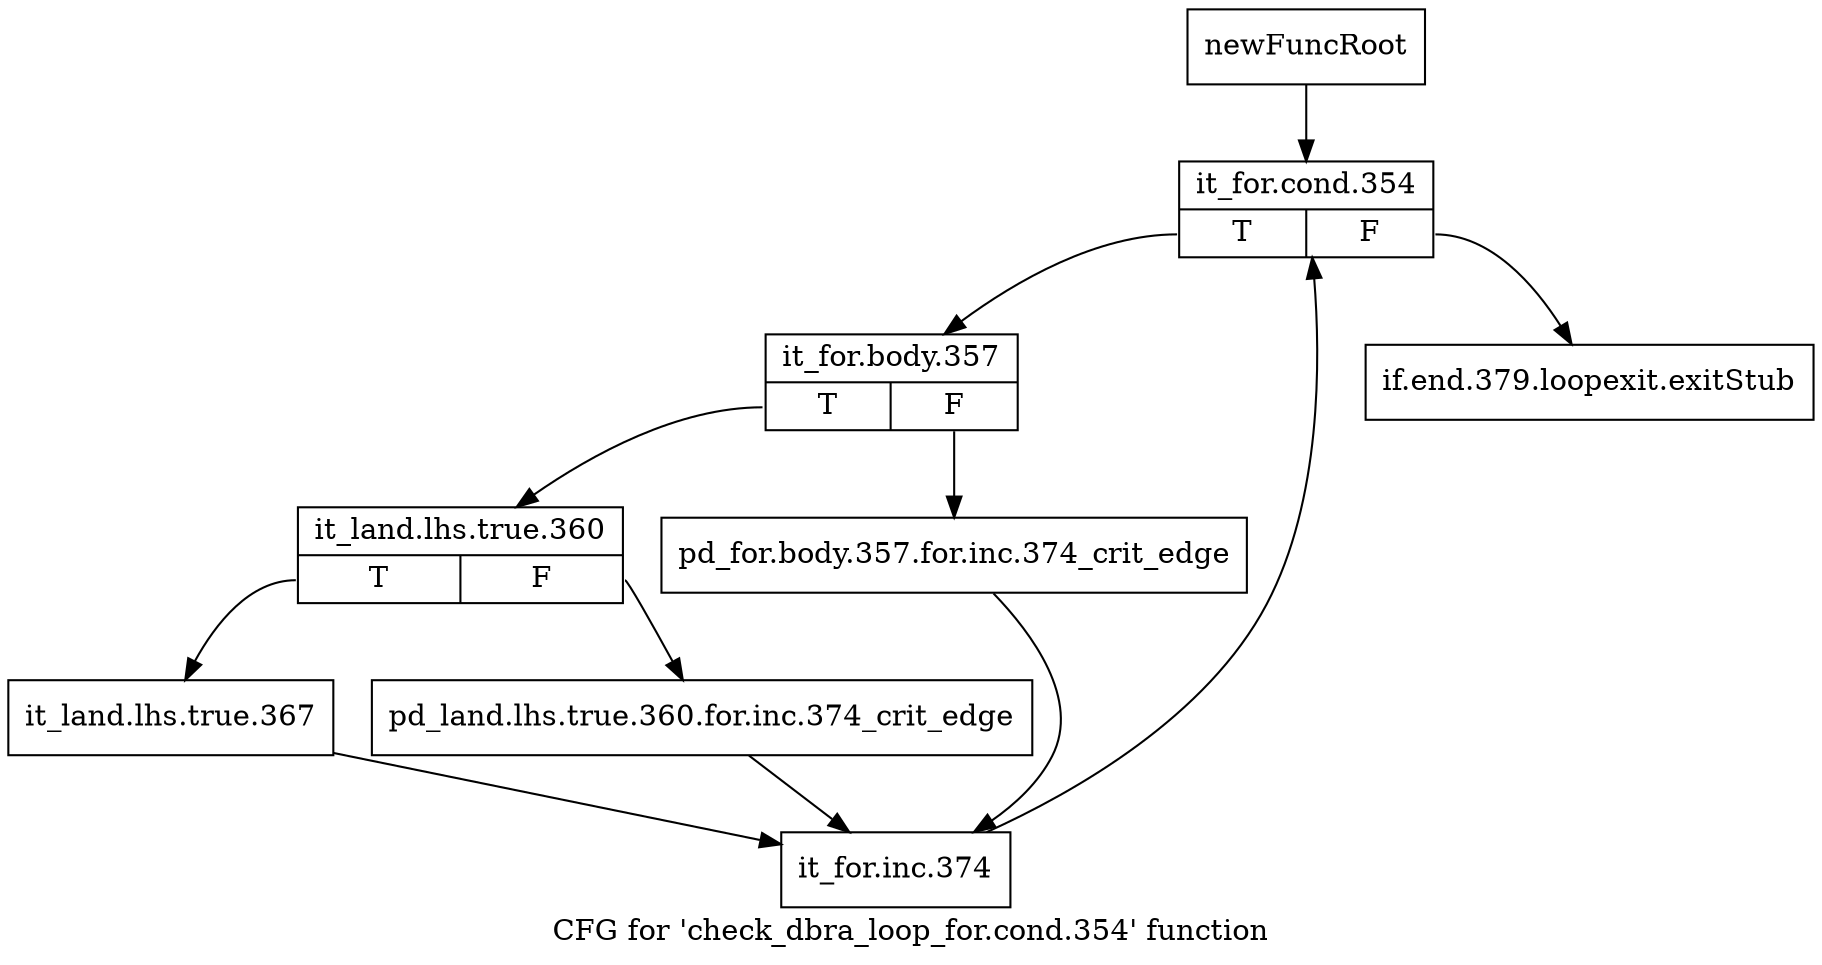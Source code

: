 digraph "CFG for 'check_dbra_loop_for.cond.354' function" {
	label="CFG for 'check_dbra_loop_for.cond.354' function";

	Node0xb63f280 [shape=record,label="{newFuncRoot}"];
	Node0xb63f280 -> Node0xb63f320;
	Node0xb63f2d0 [shape=record,label="{if.end.379.loopexit.exitStub}"];
	Node0xb63f320 [shape=record,label="{it_for.cond.354|{<s0>T|<s1>F}}"];
	Node0xb63f320:s0 -> Node0xb63f370;
	Node0xb63f320:s1 -> Node0xb63f2d0;
	Node0xb63f370 [shape=record,label="{it_for.body.357|{<s0>T|<s1>F}}"];
	Node0xb63f370:s0 -> Node0xb63f410;
	Node0xb63f370:s1 -> Node0xb63f3c0;
	Node0xb63f3c0 [shape=record,label="{pd_for.body.357.for.inc.374_crit_edge}"];
	Node0xb63f3c0 -> Node0xb63f500;
	Node0xb63f410 [shape=record,label="{it_land.lhs.true.360|{<s0>T|<s1>F}}"];
	Node0xb63f410:s0 -> Node0xb63f4b0;
	Node0xb63f410:s1 -> Node0xb63f460;
	Node0xb63f460 [shape=record,label="{pd_land.lhs.true.360.for.inc.374_crit_edge}"];
	Node0xb63f460 -> Node0xb63f500;
	Node0xb63f4b0 [shape=record,label="{it_land.lhs.true.367}"];
	Node0xb63f4b0 -> Node0xb63f500;
	Node0xb63f500 [shape=record,label="{it_for.inc.374}"];
	Node0xb63f500 -> Node0xb63f320;
}
